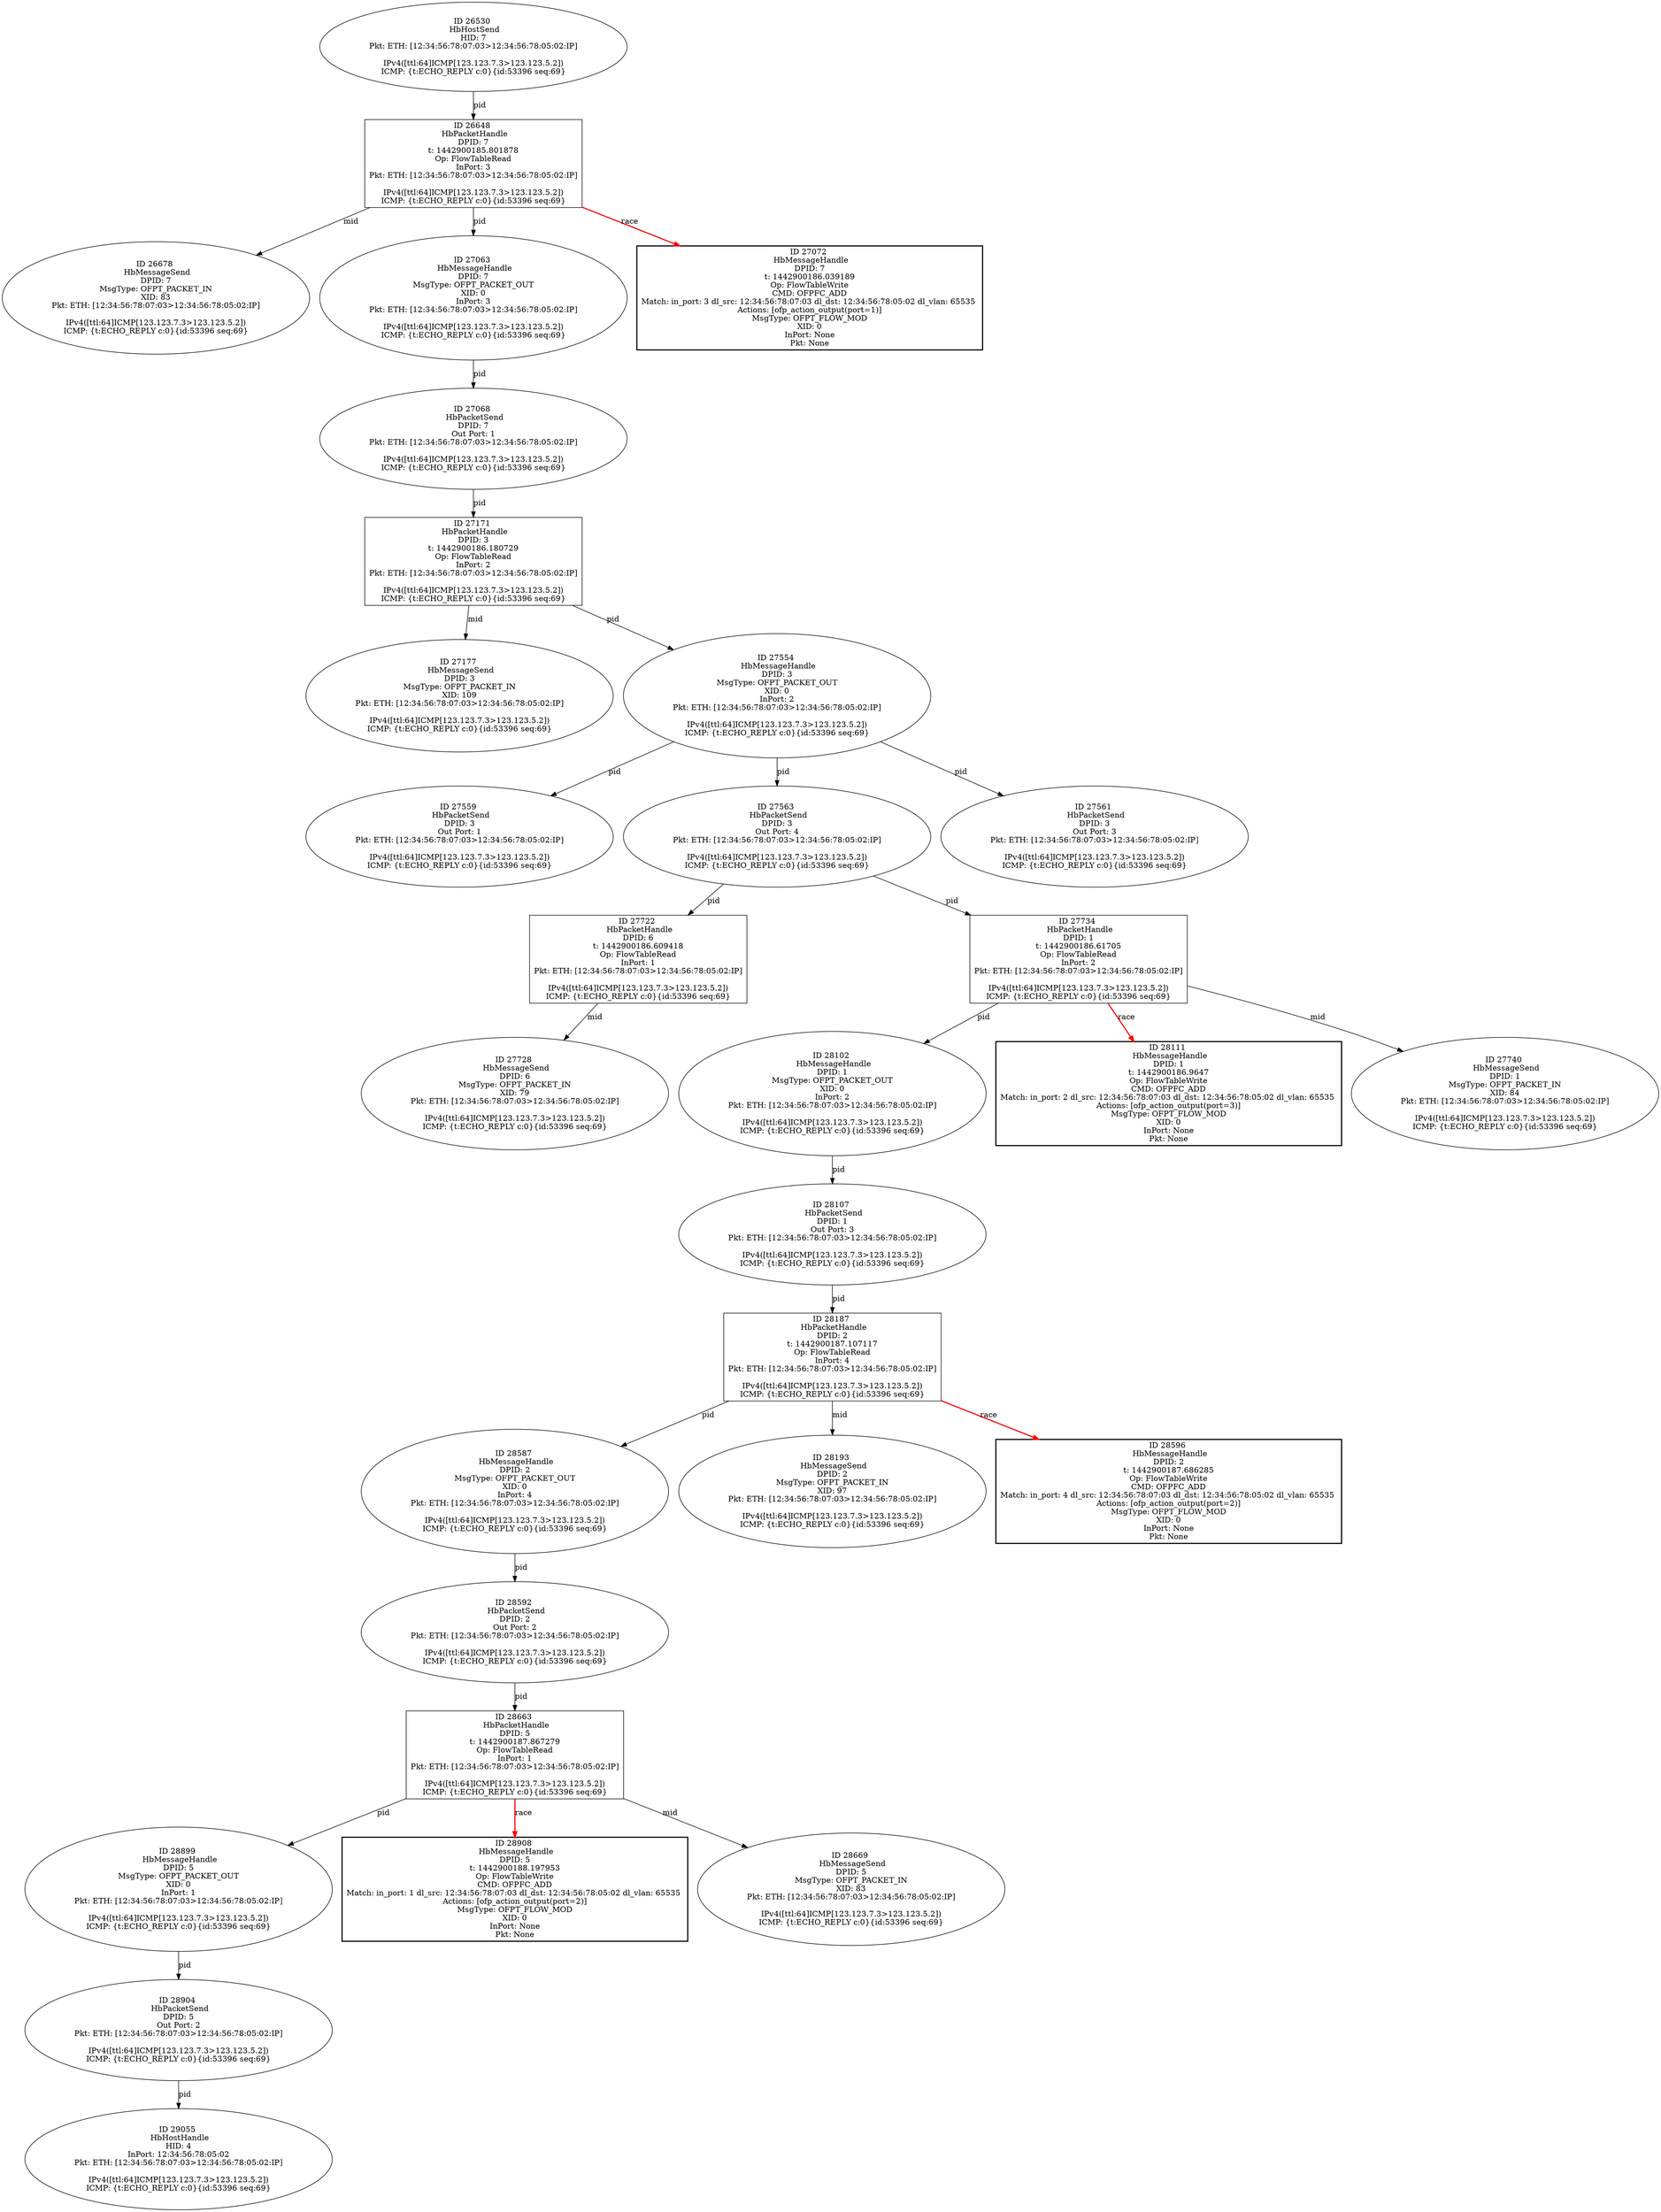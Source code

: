 strict digraph G {
28587 [shape=oval, event=<hb_events.HbMessageHandle object at 0x10dce5490>, label="ID 28587 
 HbMessageHandle
DPID: 2
MsgType: OFPT_PACKET_OUT
XID: 0
InPort: 4
Pkt: ETH: [12:34:56:78:07:03>12:34:56:78:05:02:IP]

IPv4([ttl:64]ICMP[123.123.7.3>123.123.5.2])
ICMP: {t:ECHO_REPLY c:0}{id:53396 seq:69}"];
26648 [shape=box, event=<hb_events.HbPacketHandle object at 0x10d8d9bd0>, label="ID 26648 
 HbPacketHandle
DPID: 7
t: 1442900185.801878
Op: FlowTableRead
InPort: 3
Pkt: ETH: [12:34:56:78:07:03>12:34:56:78:05:02:IP]

IPv4([ttl:64]ICMP[123.123.7.3>123.123.5.2])
ICMP: {t:ECHO_REPLY c:0}{id:53396 seq:69}"];
28187 [shape=box, event=<hb_events.HbPacketHandle object at 0x10db96710>, label="ID 28187 
 HbPacketHandle
DPID: 2
t: 1442900187.107117
Op: FlowTableRead
InPort: 4
Pkt: ETH: [12:34:56:78:07:03>12:34:56:78:05:02:IP]

IPv4([ttl:64]ICMP[123.123.7.3>123.123.5.2])
ICMP: {t:ECHO_REPLY c:0}{id:53396 seq:69}"];
28193 [shape=oval, event=<hb_events.HbMessageSend object at 0x10db96d10>, label="ID 28193 
 HbMessageSend
DPID: 2
MsgType: OFPT_PACKET_IN
XID: 97
Pkt: ETH: [12:34:56:78:07:03>12:34:56:78:05:02:IP]

IPv4([ttl:64]ICMP[123.123.7.3>123.123.5.2])
ICMP: {t:ECHO_REPLY c:0}{id:53396 seq:69}"];
26530 [shape=oval, event=<hb_events.HbHostSend object at 0x10d8b1d50>, label="ID 26530 
 HbHostSend
HID: 7
Pkt: ETH: [12:34:56:78:07:03>12:34:56:78:05:02:IP]

IPv4([ttl:64]ICMP[123.123.7.3>123.123.5.2])
ICMP: {t:ECHO_REPLY c:0}{id:53396 seq:69}"];
27171 [shape=box, event=<hb_events.HbPacketHandle object at 0x10d99ec10>, label="ID 27171 
 HbPacketHandle
DPID: 3
t: 1442900186.180729
Op: FlowTableRead
InPort: 2
Pkt: ETH: [12:34:56:78:07:03>12:34:56:78:05:02:IP]

IPv4([ttl:64]ICMP[123.123.7.3>123.123.5.2])
ICMP: {t:ECHO_REPLY c:0}{id:53396 seq:69}"];
27559 [shape=oval, event=<hb_events.HbPacketSend object at 0x10da3e710>, label="ID 27559 
 HbPacketSend
DPID: 3
Out Port: 1
Pkt: ETH: [12:34:56:78:07:03>12:34:56:78:05:02:IP]

IPv4([ttl:64]ICMP[123.123.7.3>123.123.5.2])
ICMP: {t:ECHO_REPLY c:0}{id:53396 seq:69}"];
27177 [shape=oval, event=<hb_events.HbMessageSend object at 0x10d9a6390>, label="ID 27177 
 HbMessageSend
DPID: 3
MsgType: OFPT_PACKET_IN
XID: 109
Pkt: ETH: [12:34:56:78:07:03>12:34:56:78:05:02:IP]

IPv4([ttl:64]ICMP[123.123.7.3>123.123.5.2])
ICMP: {t:ECHO_REPLY c:0}{id:53396 seq:69}"];
27563 [shape=oval, event=<hb_events.HbPacketSend object at 0x10da3eb90>, label="ID 27563 
 HbPacketSend
DPID: 3
Out Port: 4
Pkt: ETH: [12:34:56:78:07:03>12:34:56:78:05:02:IP]

IPv4([ttl:64]ICMP[123.123.7.3>123.123.5.2])
ICMP: {t:ECHO_REPLY c:0}{id:53396 seq:69}"];
28592 [shape=oval, event=<hb_events.HbPacketSend object at 0x10dcdd550>, label="ID 28592 
 HbPacketSend
DPID: 2
Out Port: 2
Pkt: ETH: [12:34:56:78:07:03>12:34:56:78:05:02:IP]

IPv4([ttl:64]ICMP[123.123.7.3>123.123.5.2])
ICMP: {t:ECHO_REPLY c:0}{id:53396 seq:69}"];
27561 [shape=oval, event=<hb_events.HbPacketSend object at 0x10da3e950>, label="ID 27561 
 HbPacketSend
DPID: 3
Out Port: 3
Pkt: ETH: [12:34:56:78:07:03>12:34:56:78:05:02:IP]

IPv4([ttl:64]ICMP[123.123.7.3>123.123.5.2])
ICMP: {t:ECHO_REPLY c:0}{id:53396 seq:69}"];
28596 [shape=box, style=bold, event=<hb_events.HbMessageHandle object at 0x10dcf0310>, label="ID 28596 
 HbMessageHandle
DPID: 2
t: 1442900187.686285
Op: FlowTableWrite
CMD: OFPFC_ADD
Match: in_port: 4 dl_src: 12:34:56:78:07:03 dl_dst: 12:34:56:78:05:02 dl_vlan: 65535 
Actions: [ofp_action_output(port=2)]
MsgType: OFPT_FLOW_MOD
XID: 0
InPort: None
Pkt: None"];
26678 [shape=oval, event=<hb_events.HbMessageSend object at 0x10d8d7090>, label="ID 26678 
 HbMessageSend
DPID: 7
MsgType: OFPT_PACKET_IN
XID: 83
Pkt: ETH: [12:34:56:78:07:03>12:34:56:78:05:02:IP]

IPv4([ttl:64]ICMP[123.123.7.3>123.123.5.2])
ICMP: {t:ECHO_REPLY c:0}{id:53396 seq:69}"];
27063 [shape=oval, event=<hb_events.HbMessageHandle object at 0x10d973110>, label="ID 27063 
 HbMessageHandle
DPID: 7
MsgType: OFPT_PACKET_OUT
XID: 0
InPort: 3
Pkt: ETH: [12:34:56:78:07:03>12:34:56:78:05:02:IP]

IPv4([ttl:64]ICMP[123.123.7.3>123.123.5.2])
ICMP: {t:ECHO_REPLY c:0}{id:53396 seq:69}"];
27068 [shape=oval, event=<hb_events.HbPacketSend object at 0x10d979210>, label="ID 27068 
 HbPacketSend
DPID: 7
Out Port: 1
Pkt: ETH: [12:34:56:78:07:03>12:34:56:78:05:02:IP]

IPv4([ttl:64]ICMP[123.123.7.3>123.123.5.2])
ICMP: {t:ECHO_REPLY c:0}{id:53396 seq:69}"];
27072 [shape=box, style=bold, event=<hb_events.HbMessageHandle object at 0x10d9795d0>, label="ID 27072 
 HbMessageHandle
DPID: 7
t: 1442900186.039189
Op: FlowTableWrite
CMD: OFPFC_ADD
Match: in_port: 3 dl_src: 12:34:56:78:07:03 dl_dst: 12:34:56:78:05:02 dl_vlan: 65535 
Actions: [ofp_action_output(port=1)]
MsgType: OFPT_FLOW_MOD
XID: 0
InPort: None
Pkt: None"];
28102 [shape=oval, event=<hb_events.HbMessageHandle object at 0x10db75090>, label="ID 28102 
 HbMessageHandle
DPID: 1
MsgType: OFPT_PACKET_OUT
XID: 0
InPort: 2
Pkt: ETH: [12:34:56:78:07:03>12:34:56:78:05:02:IP]

IPv4([ttl:64]ICMP[123.123.7.3>123.123.5.2])
ICMP: {t:ECHO_REPLY c:0}{id:53396 seq:69}"];
27722 [shape=box, event=<hb_events.HbPacketHandle object at 0x10da7bf90>, label="ID 27722 
 HbPacketHandle
DPID: 6
t: 1442900186.609418
Op: FlowTableRead
InPort: 1
Pkt: ETH: [12:34:56:78:07:03>12:34:56:78:05:02:IP]

IPv4([ttl:64]ICMP[123.123.7.3>123.123.5.2])
ICMP: {t:ECHO_REPLY c:0}{id:53396 seq:69}"];
28107 [shape=oval, event=<hb_events.HbPacketSend object at 0x10db7b290>, label="ID 28107 
 HbPacketSend
DPID: 1
Out Port: 3
Pkt: ETH: [12:34:56:78:07:03>12:34:56:78:05:02:IP]

IPv4([ttl:64]ICMP[123.123.7.3>123.123.5.2])
ICMP: {t:ECHO_REPLY c:0}{id:53396 seq:69}"];
27554 [shape=oval, event=<hb_events.HbMessageHandle object at 0x10da38e10>, label="ID 27554 
 HbMessageHandle
DPID: 3
MsgType: OFPT_PACKET_OUT
XID: 0
InPort: 2
Pkt: ETH: [12:34:56:78:07:03>12:34:56:78:05:02:IP]

IPv4([ttl:64]ICMP[123.123.7.3>123.123.5.2])
ICMP: {t:ECHO_REPLY c:0}{id:53396 seq:69}"];
28111 [shape=box, style=bold, event=<hb_events.HbMessageHandle object at 0x10db7b650>, label="ID 28111 
 HbMessageHandle
DPID: 1
t: 1442900186.9647
Op: FlowTableWrite
CMD: OFPFC_ADD
Match: in_port: 2 dl_src: 12:34:56:78:07:03 dl_dst: 12:34:56:78:05:02 dl_vlan: 65535 
Actions: [ofp_action_output(port=3)]
MsgType: OFPT_FLOW_MOD
XID: 0
InPort: None
Pkt: None"];
27728 [shape=oval, event=<hb_events.HbMessageSend object at 0x10da85e90>, label="ID 27728 
 HbMessageSend
DPID: 6
MsgType: OFPT_PACKET_IN
XID: 79
Pkt: ETH: [12:34:56:78:07:03>12:34:56:78:05:02:IP]

IPv4([ttl:64]ICMP[123.123.7.3>123.123.5.2])
ICMP: {t:ECHO_REPLY c:0}{id:53396 seq:69}"];
27734 [shape=box, event=<hb_events.HbPacketHandle object at 0x10da8c0d0>, label="ID 27734 
 HbPacketHandle
DPID: 1
t: 1442900186.61705
Op: FlowTableRead
InPort: 2
Pkt: ETH: [12:34:56:78:07:03>12:34:56:78:05:02:IP]

IPv4([ttl:64]ICMP[123.123.7.3>123.123.5.2])
ICMP: {t:ECHO_REPLY c:0}{id:53396 seq:69}"];
27740 [shape=oval, event=<hb_events.HbMessageSend object at 0x10da922d0>, label="ID 27740 
 HbMessageSend
DPID: 1
MsgType: OFPT_PACKET_IN
XID: 84
Pkt: ETH: [12:34:56:78:07:03>12:34:56:78:05:02:IP]

IPv4([ttl:64]ICMP[123.123.7.3>123.123.5.2])
ICMP: {t:ECHO_REPLY c:0}{id:53396 seq:69}"];
28899 [shape=oval, event=<hb_events.HbMessageHandle object at 0x10de0f690>, label="ID 28899 
 HbMessageHandle
DPID: 5
MsgType: OFPT_PACKET_OUT
XID: 0
InPort: 1
Pkt: ETH: [12:34:56:78:07:03>12:34:56:78:05:02:IP]

IPv4([ttl:64]ICMP[123.123.7.3>123.123.5.2])
ICMP: {t:ECHO_REPLY c:0}{id:53396 seq:69}"];
28904 [shape=oval, event=<hb_events.HbPacketSend object at 0x10de0fc10>, label="ID 28904 
 HbPacketSend
DPID: 5
Out Port: 2
Pkt: ETH: [12:34:56:78:07:03>12:34:56:78:05:02:IP]

IPv4([ttl:64]ICMP[123.123.7.3>123.123.5.2])
ICMP: {t:ECHO_REPLY c:0}{id:53396 seq:69}"];
28908 [shape=box, style=bold, event=<hb_events.HbMessageHandle object at 0x10de15a10>, label="ID 28908 
 HbMessageHandle
DPID: 5
t: 1442900188.197953
Op: FlowTableWrite
CMD: OFPFC_ADD
Match: in_port: 1 dl_src: 12:34:56:78:07:03 dl_dst: 12:34:56:78:05:02 dl_vlan: 65535 
Actions: [ofp_action_output(port=2)]
MsgType: OFPT_FLOW_MOD
XID: 0
InPort: None
Pkt: None"];
28663 [shape=box, event=<hb_events.HbPacketHandle object at 0x10dd2ead0>, label="ID 28663 
 HbPacketHandle
DPID: 5
t: 1442900187.867279
Op: FlowTableRead
InPort: 1
Pkt: ETH: [12:34:56:78:07:03>12:34:56:78:05:02:IP]

IPv4([ttl:64]ICMP[123.123.7.3>123.123.5.2])
ICMP: {t:ECHO_REPLY c:0}{id:53396 seq:69}"];
28669 [shape=oval, event=<hb_events.HbMessageSend object at 0x10dd33110>, label="ID 28669 
 HbMessageSend
DPID: 5
MsgType: OFPT_PACKET_IN
XID: 83
Pkt: ETH: [12:34:56:78:07:03>12:34:56:78:05:02:IP]

IPv4([ttl:64]ICMP[123.123.7.3>123.123.5.2])
ICMP: {t:ECHO_REPLY c:0}{id:53396 seq:69}"];
29055 [shape=oval, event=<hb_events.HbHostHandle object at 0x10de9c350>, label="ID 29055 
 HbHostHandle
HID: 4
InPort: 12:34:56:78:05:02
Pkt: ETH: [12:34:56:78:07:03>12:34:56:78:05:02:IP]

IPv4([ttl:64]ICMP[123.123.7.3>123.123.5.2])
ICMP: {t:ECHO_REPLY c:0}{id:53396 seq:69}"];
27563 -> 27722  [rel=pid, label=pid];
27563 -> 27734  [rel=pid, label=pid];
26648 -> 27072  [harmful=True, color=red, style=bold, rel=race, label=race];
26648 -> 26678  [rel=mid, label=mid];
26648 -> 27063  [rel=pid, label=pid];
28187 -> 28193  [rel=mid, label=mid];
28187 -> 28587  [rel=pid, label=pid];
28187 -> 28596  [harmful=True, color=red, style=bold, rel=race, label=race];
26530 -> 26648  [rel=pid, label=pid];
27171 -> 27177  [rel=mid, label=mid];
27171 -> 27554  [rel=pid, label=pid];
28587 -> 28592  [rel=pid, label=pid];
28592 -> 28663  [rel=pid, label=pid];
27063 -> 27068  [rel=pid, label=pid];
27068 -> 27171  [rel=pid, label=pid];
28102 -> 28107  [rel=pid, label=pid];
27722 -> 27728  [rel=mid, label=mid];
28107 -> 28187  [rel=pid, label=pid];
27554 -> 27561  [rel=pid, label=pid];
27554 -> 27563  [rel=pid, label=pid];
27554 -> 27559  [rel=pid, label=pid];
27734 -> 27740  [rel=mid, label=mid];
27734 -> 28102  [rel=pid, label=pid];
27734 -> 28111  [harmful=True, color=red, style=bold, rel=race, label=race];
28899 -> 28904  [rel=pid, label=pid];
28904 -> 29055  [rel=pid, label=pid];
28663 -> 28899  [rel=pid, label=pid];
28663 -> 28908  [harmful=True, color=red, style=bold, rel=race, label=race];
28663 -> 28669  [rel=mid, label=mid];
}

